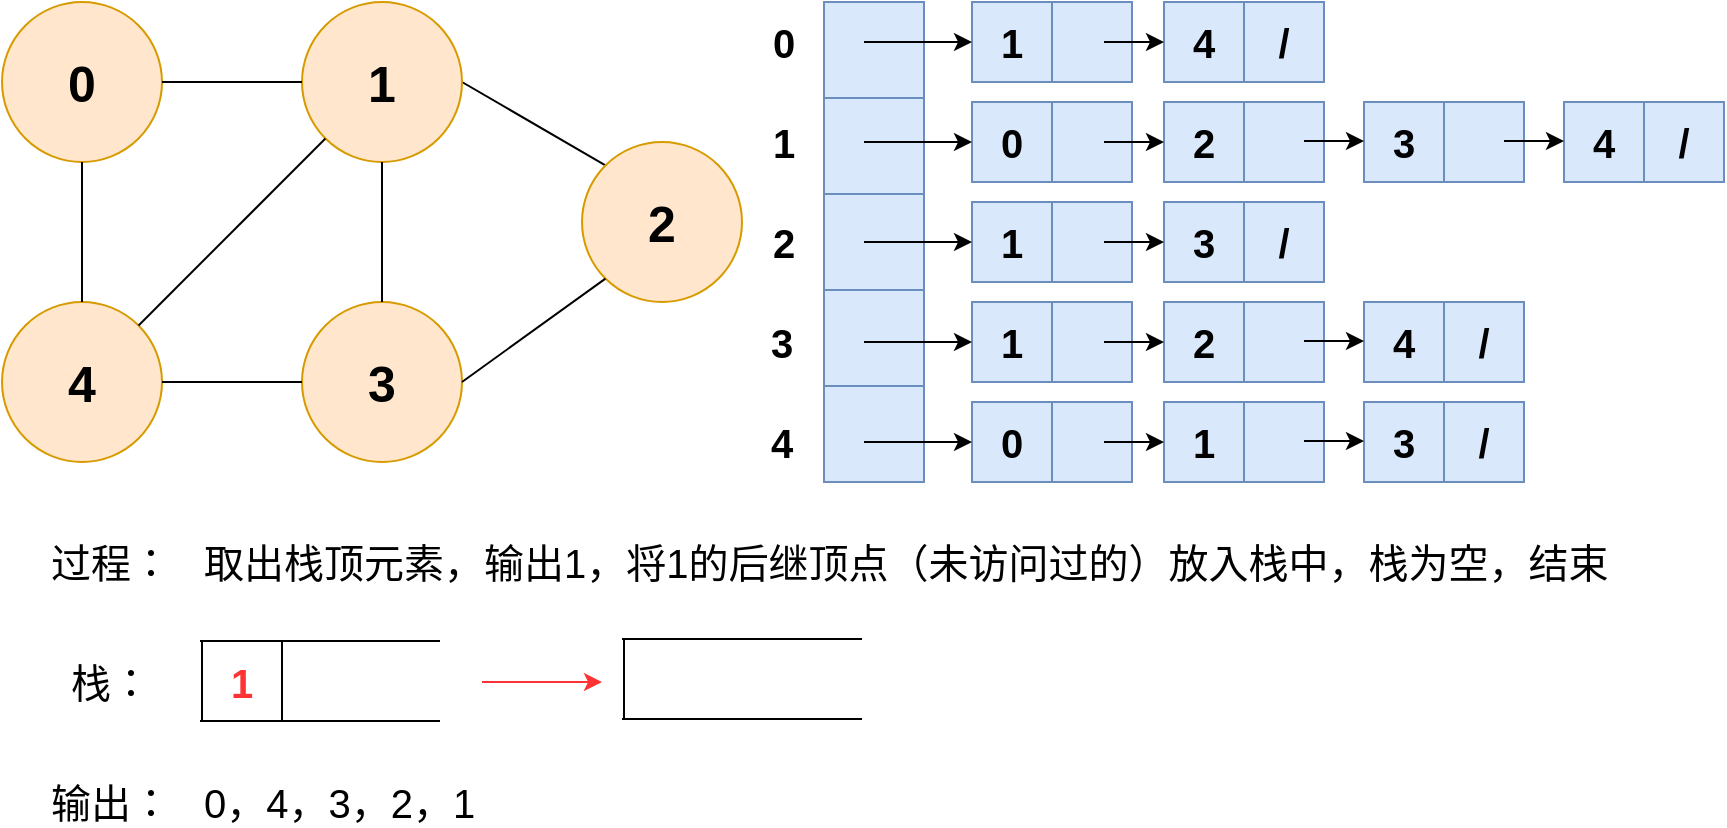 <mxfile version="13.4.5" type="device"><diagram id="pNHz1chyNOht0hOROlCL" name="Page-1"><mxGraphModel dx="1106" dy="900" grid="1" gridSize="10" guides="1" tooltips="1" connect="1" arrows="1" fold="1" page="1" pageScale="1" pageWidth="827" pageHeight="1169" math="0" shadow="0"><root><mxCell id="0"/><mxCell id="1" parent="0"/><mxCell id="9zWLcOHBKjOUEh3d7iZk-1" value="&lt;b style=&quot;font-size: 25px&quot;&gt;0&lt;/b&gt;" style="ellipse;whiteSpace=wrap;html=1;aspect=fixed;fillColor=#ffe6cc;strokeColor=#d79b00;" vertex="1" parent="1"><mxGeometry x="20" y="350" width="80" height="80" as="geometry"/></mxCell><mxCell id="9zWLcOHBKjOUEh3d7iZk-2" value="" style="endArrow=none;html=1;entryX=0;entryY=0;entryDx=0;entryDy=0;exitX=1;exitY=0.5;exitDx=0;exitDy=0;" edge="1" parent="1" source="9zWLcOHBKjOUEh3d7iZk-6" target="9zWLcOHBKjOUEh3d7iZk-3"><mxGeometry width="50" height="50" relative="1" as="geometry"><mxPoint x="299.996" y="330.004" as="sourcePoint"/><mxPoint x="276.564" y="353.436" as="targetPoint"/></mxGeometry></mxCell><mxCell id="9zWLcOHBKjOUEh3d7iZk-3" value="&lt;b style=&quot;font-size: 25px&quot;&gt;2&lt;/b&gt;" style="ellipse;whiteSpace=wrap;html=1;aspect=fixed;fillColor=#ffe6cc;strokeColor=#d79b00;" vertex="1" parent="1"><mxGeometry x="310" y="420" width="80" height="80" as="geometry"/></mxCell><mxCell id="9zWLcOHBKjOUEh3d7iZk-4" value="&lt;b style=&quot;font-size: 25px&quot;&gt;3&lt;/b&gt;" style="ellipse;whiteSpace=wrap;html=1;aspect=fixed;fillColor=#ffe6cc;strokeColor=#d79b00;" vertex="1" parent="1"><mxGeometry x="170" y="500" width="80" height="80" as="geometry"/></mxCell><mxCell id="9zWLcOHBKjOUEh3d7iZk-5" value="&lt;b style=&quot;font-size: 25px&quot;&gt;4&lt;/b&gt;" style="ellipse;whiteSpace=wrap;html=1;aspect=fixed;fillColor=#ffe6cc;strokeColor=#d79b00;" vertex="1" parent="1"><mxGeometry x="20" y="500" width="80" height="80" as="geometry"/></mxCell><mxCell id="9zWLcOHBKjOUEh3d7iZk-6" value="&lt;b style=&quot;font-size: 25px&quot;&gt;1&lt;/b&gt;" style="ellipse;whiteSpace=wrap;html=1;aspect=fixed;fillColor=#ffe6cc;strokeColor=#d79b00;" vertex="1" parent="1"><mxGeometry x="170" y="350" width="80" height="80" as="geometry"/></mxCell><mxCell id="9zWLcOHBKjOUEh3d7iZk-7" value="" style="endArrow=none;html=1;" edge="1" parent="1" source="9zWLcOHBKjOUEh3d7iZk-1" target="9zWLcOHBKjOUEh3d7iZk-6"><mxGeometry width="50" height="50" relative="1" as="geometry"><mxPoint x="248.284" y="428.284" as="sourcePoint"/><mxPoint x="341.716" y="451.716" as="targetPoint"/></mxGeometry></mxCell><mxCell id="9zWLcOHBKjOUEh3d7iZk-8" value="" style="endArrow=none;html=1;" edge="1" parent="1" source="9zWLcOHBKjOUEh3d7iZk-5" target="9zWLcOHBKjOUEh3d7iZk-1"><mxGeometry width="50" height="50" relative="1" as="geometry"><mxPoint x="110" y="400" as="sourcePoint"/><mxPoint x="180" y="400" as="targetPoint"/></mxGeometry></mxCell><mxCell id="9zWLcOHBKjOUEh3d7iZk-9" value="" style="endArrow=none;html=1;exitX=0;exitY=0.5;exitDx=0;exitDy=0;entryX=1;entryY=0.5;entryDx=0;entryDy=0;" edge="1" parent="1" source="9zWLcOHBKjOUEh3d7iZk-4" target="9zWLcOHBKjOUEh3d7iZk-5"><mxGeometry width="50" height="50" relative="1" as="geometry"><mxPoint x="70" y="510" as="sourcePoint"/><mxPoint x="70" y="440" as="targetPoint"/></mxGeometry></mxCell><mxCell id="9zWLcOHBKjOUEh3d7iZk-10" value="" style="endArrow=none;html=1;exitX=0.5;exitY=1;exitDx=0;exitDy=0;entryX=0.5;entryY=0;entryDx=0;entryDy=0;" edge="1" parent="1" source="9zWLcOHBKjOUEh3d7iZk-6" target="9zWLcOHBKjOUEh3d7iZk-4"><mxGeometry width="50" height="50" relative="1" as="geometry"><mxPoint x="180" y="550" as="sourcePoint"/><mxPoint x="110" y="550" as="targetPoint"/></mxGeometry></mxCell><mxCell id="9zWLcOHBKjOUEh3d7iZk-11" value="" style="endArrow=none;html=1;exitX=0;exitY=1;exitDx=0;exitDy=0;entryX=1;entryY=0.5;entryDx=0;entryDy=0;" edge="1" parent="1" source="9zWLcOHBKjOUEh3d7iZk-3" target="9zWLcOHBKjOUEh3d7iZk-4"><mxGeometry width="50" height="50" relative="1" as="geometry"><mxPoint x="220" y="440" as="sourcePoint"/><mxPoint x="220" y="510" as="targetPoint"/></mxGeometry></mxCell><mxCell id="9zWLcOHBKjOUEh3d7iZk-12" value="" style="endArrow=none;html=1;exitX=0;exitY=1;exitDx=0;exitDy=0;entryX=1;entryY=0;entryDx=0;entryDy=0;" edge="1" parent="1" source="9zWLcOHBKjOUEh3d7iZk-6" target="9zWLcOHBKjOUEh3d7iZk-5"><mxGeometry width="50" height="50" relative="1" as="geometry"><mxPoint x="220" y="440" as="sourcePoint"/><mxPoint x="220" y="510" as="targetPoint"/></mxGeometry></mxCell><mxCell id="9zWLcOHBKjOUEh3d7iZk-13" value="栈：" style="text;html=1;strokeColor=none;fillColor=none;align=center;verticalAlign=middle;whiteSpace=wrap;rounded=0;fontSize=20;" vertex="1" parent="1"><mxGeometry x="40" y="680" width="69" height="20" as="geometry"/></mxCell><mxCell id="9zWLcOHBKjOUEh3d7iZk-14" value="&lt;div&gt;&lt;span style=&quot;font-size: 20px&quot;&gt;&lt;b&gt;4&lt;/b&gt;&lt;/span&gt;&lt;/div&gt;" style="text;html=1;strokeColor=none;fillColor=none;align=center;verticalAlign=middle;whiteSpace=wrap;rounded=0;" vertex="1" parent="1"><mxGeometry x="390" y="560" width="40" height="20" as="geometry"/></mxCell><mxCell id="9zWLcOHBKjOUEh3d7iZk-15" value="&lt;div&gt;&lt;span style=&quot;font-size: 20px&quot;&gt;&lt;b&gt;3&lt;/b&gt;&lt;/span&gt;&lt;/div&gt;" style="text;html=1;strokeColor=none;fillColor=none;align=center;verticalAlign=middle;whiteSpace=wrap;rounded=0;" vertex="1" parent="1"><mxGeometry x="390" y="510" width="40" height="20" as="geometry"/></mxCell><mxCell id="9zWLcOHBKjOUEh3d7iZk-16" value="&lt;div&gt;&lt;span style=&quot;font-size: 20px&quot;&gt;&lt;b&gt;2&lt;/b&gt;&lt;/span&gt;&lt;/div&gt;" style="text;html=1;strokeColor=none;fillColor=none;align=center;verticalAlign=middle;whiteSpace=wrap;rounded=0;" vertex="1" parent="1"><mxGeometry x="391" y="460" width="40" height="20" as="geometry"/></mxCell><mxCell id="9zWLcOHBKjOUEh3d7iZk-17" value="&lt;div&gt;&lt;span style=&quot;font-size: 20px&quot;&gt;&lt;b&gt;1&lt;/b&gt;&lt;/span&gt;&lt;/div&gt;" style="text;html=1;strokeColor=none;fillColor=none;align=center;verticalAlign=middle;whiteSpace=wrap;rounded=0;" vertex="1" parent="1"><mxGeometry x="391" y="410" width="40" height="20" as="geometry"/></mxCell><mxCell id="9zWLcOHBKjOUEh3d7iZk-18" value="&lt;div&gt;&lt;span style=&quot;font-size: 20px&quot;&gt;&lt;b&gt;0&lt;/b&gt;&lt;/span&gt;&lt;/div&gt;" style="text;html=1;strokeColor=none;fillColor=none;align=center;verticalAlign=middle;whiteSpace=wrap;rounded=0;" vertex="1" parent="1"><mxGeometry x="391" y="360" width="40" height="20" as="geometry"/></mxCell><mxCell id="9zWLcOHBKjOUEh3d7iZk-19" value="" style="shape=table;html=1;whiteSpace=wrap;startSize=0;container=1;collapsible=0;childLayout=tableLayout;fontSize=20;fontStyle=1;fillColor=#dae8fc;strokeColor=#6c8ebf;" vertex="1" parent="1"><mxGeometry x="601" y="350" width="80" height="40" as="geometry"/></mxCell><mxCell id="9zWLcOHBKjOUEh3d7iZk-20" value="" style="shape=partialRectangle;html=1;whiteSpace=wrap;collapsible=0;dropTarget=0;pointerEvents=0;fillColor=none;top=0;left=0;bottom=0;right=0;points=[[0,0.5],[1,0.5]];portConstraint=eastwest;fontSize=20;fontStyle=1" vertex="1" parent="9zWLcOHBKjOUEh3d7iZk-19"><mxGeometry width="80" height="40" as="geometry"/></mxCell><mxCell id="9zWLcOHBKjOUEh3d7iZk-21" value="4" style="shape=partialRectangle;html=1;whiteSpace=wrap;connectable=0;overflow=hidden;fillColor=none;top=0;left=0;bottom=0;right=0;fontSize=20;fontStyle=1" vertex="1" parent="9zWLcOHBKjOUEh3d7iZk-20"><mxGeometry width="40" height="40" as="geometry"/></mxCell><mxCell id="9zWLcOHBKjOUEh3d7iZk-22" value="/" style="shape=partialRectangle;html=1;whiteSpace=wrap;connectable=0;overflow=hidden;fillColor=none;top=0;left=0;bottom=0;right=0;fontSize=20;fontStyle=1" vertex="1" parent="9zWLcOHBKjOUEh3d7iZk-20"><mxGeometry x="40" width="40" height="40" as="geometry"/></mxCell><mxCell id="9zWLcOHBKjOUEh3d7iZk-23" value="" style="shape=table;html=1;whiteSpace=wrap;startSize=0;container=1;collapsible=0;childLayout=tableLayout;fontSize=20;fontStyle=1;fillColor=#dae8fc;strokeColor=#6c8ebf;" vertex="1" parent="1"><mxGeometry x="505" y="350" width="80" height="40" as="geometry"/></mxCell><mxCell id="9zWLcOHBKjOUEh3d7iZk-24" value="" style="shape=partialRectangle;html=1;whiteSpace=wrap;collapsible=0;dropTarget=0;pointerEvents=0;fillColor=none;top=0;left=0;bottom=0;right=0;points=[[0,0.5],[1,0.5]];portConstraint=eastwest;fontSize=20;fontStyle=1" vertex="1" parent="9zWLcOHBKjOUEh3d7iZk-23"><mxGeometry width="80" height="40" as="geometry"/></mxCell><mxCell id="9zWLcOHBKjOUEh3d7iZk-25" value="1" style="shape=partialRectangle;html=1;whiteSpace=wrap;connectable=0;overflow=hidden;fillColor=none;top=0;left=0;bottom=0;right=0;fontSize=20;fontStyle=1" vertex="1" parent="9zWLcOHBKjOUEh3d7iZk-24"><mxGeometry width="40" height="40" as="geometry"/></mxCell><mxCell id="9zWLcOHBKjOUEh3d7iZk-26" value="" style="shape=partialRectangle;html=1;whiteSpace=wrap;connectable=0;overflow=hidden;fillColor=none;top=0;left=0;bottom=0;right=0;fontSize=20;fontStyle=1" vertex="1" parent="9zWLcOHBKjOUEh3d7iZk-24"><mxGeometry x="40" width="40" height="40" as="geometry"/></mxCell><mxCell id="9zWLcOHBKjOUEh3d7iZk-27" value="" style="shape=table;html=1;whiteSpace=wrap;startSize=0;container=1;collapsible=0;childLayout=tableLayout;fontSize=20;fontStyle=1;fillColor=#dae8fc;strokeColor=#6c8ebf;" vertex="1" parent="1"><mxGeometry x="801" y="400" width="80" height="40" as="geometry"/></mxCell><mxCell id="9zWLcOHBKjOUEh3d7iZk-28" value="" style="shape=partialRectangle;html=1;whiteSpace=wrap;collapsible=0;dropTarget=0;pointerEvents=0;fillColor=none;top=0;left=0;bottom=0;right=0;points=[[0,0.5],[1,0.5]];portConstraint=eastwest;fontSize=20;fontStyle=1" vertex="1" parent="9zWLcOHBKjOUEh3d7iZk-27"><mxGeometry width="80" height="40" as="geometry"/></mxCell><mxCell id="9zWLcOHBKjOUEh3d7iZk-29" value="4" style="shape=partialRectangle;html=1;whiteSpace=wrap;connectable=0;overflow=hidden;fillColor=none;top=0;left=0;bottom=0;right=0;fontSize=20;fontStyle=1" vertex="1" parent="9zWLcOHBKjOUEh3d7iZk-28"><mxGeometry width="40" height="40" as="geometry"/></mxCell><mxCell id="9zWLcOHBKjOUEh3d7iZk-30" value="/" style="shape=partialRectangle;html=1;whiteSpace=wrap;connectable=0;overflow=hidden;fillColor=none;top=0;left=0;bottom=0;right=0;fontSize=20;fontStyle=1" vertex="1" parent="9zWLcOHBKjOUEh3d7iZk-28"><mxGeometry x="40" width="40" height="40" as="geometry"/></mxCell><mxCell id="9zWLcOHBKjOUEh3d7iZk-31" value="" style="shape=table;html=1;whiteSpace=wrap;startSize=0;container=1;collapsible=0;childLayout=tableLayout;fontSize=20;fontStyle=1;fillColor=#dae8fc;strokeColor=#6c8ebf;" vertex="1" parent="1"><mxGeometry x="701" y="400" width="80" height="40" as="geometry"/></mxCell><mxCell id="9zWLcOHBKjOUEh3d7iZk-32" value="" style="shape=partialRectangle;html=1;whiteSpace=wrap;collapsible=0;dropTarget=0;pointerEvents=0;fillColor=none;top=0;left=0;bottom=0;right=0;points=[[0,0.5],[1,0.5]];portConstraint=eastwest;fontSize=20;fontStyle=1" vertex="1" parent="9zWLcOHBKjOUEh3d7iZk-31"><mxGeometry width="80" height="40" as="geometry"/></mxCell><mxCell id="9zWLcOHBKjOUEh3d7iZk-33" value="3" style="shape=partialRectangle;html=1;whiteSpace=wrap;connectable=0;overflow=hidden;fillColor=none;top=0;left=0;bottom=0;right=0;fontSize=20;fontStyle=1" vertex="1" parent="9zWLcOHBKjOUEh3d7iZk-32"><mxGeometry width="40" height="40" as="geometry"/></mxCell><mxCell id="9zWLcOHBKjOUEh3d7iZk-34" value="" style="shape=partialRectangle;html=1;whiteSpace=wrap;connectable=0;overflow=hidden;fillColor=none;top=0;left=0;bottom=0;right=0;fontSize=20;fontStyle=1" vertex="1" parent="9zWLcOHBKjOUEh3d7iZk-32"><mxGeometry x="40" width="40" height="40" as="geometry"/></mxCell><mxCell id="9zWLcOHBKjOUEh3d7iZk-35" value="" style="shape=table;html=1;whiteSpace=wrap;startSize=0;container=1;collapsible=0;childLayout=tableLayout;fontSize=20;fontStyle=1;fillColor=#dae8fc;strokeColor=#6c8ebf;" vertex="1" parent="1"><mxGeometry x="601" y="400" width="80" height="40" as="geometry"/></mxCell><mxCell id="9zWLcOHBKjOUEh3d7iZk-36" value="" style="shape=partialRectangle;html=1;whiteSpace=wrap;collapsible=0;dropTarget=0;pointerEvents=0;fillColor=none;top=0;left=0;bottom=0;right=0;points=[[0,0.5],[1,0.5]];portConstraint=eastwest;fontSize=20;fontStyle=1" vertex="1" parent="9zWLcOHBKjOUEh3d7iZk-35"><mxGeometry width="80" height="40" as="geometry"/></mxCell><mxCell id="9zWLcOHBKjOUEh3d7iZk-37" value="2" style="shape=partialRectangle;html=1;whiteSpace=wrap;connectable=0;overflow=hidden;fillColor=none;top=0;left=0;bottom=0;right=0;fontSize=20;fontStyle=1" vertex="1" parent="9zWLcOHBKjOUEh3d7iZk-36"><mxGeometry width="40" height="40" as="geometry"/></mxCell><mxCell id="9zWLcOHBKjOUEh3d7iZk-38" value="" style="shape=partialRectangle;html=1;whiteSpace=wrap;connectable=0;overflow=hidden;fillColor=none;top=0;left=0;bottom=0;right=0;fontSize=20;fontStyle=1" vertex="1" parent="9zWLcOHBKjOUEh3d7iZk-36"><mxGeometry x="40" width="40" height="40" as="geometry"/></mxCell><mxCell id="9zWLcOHBKjOUEh3d7iZk-39" value="" style="shape=table;html=1;whiteSpace=wrap;startSize=0;container=1;collapsible=0;childLayout=tableLayout;fontSize=20;fontStyle=1;fillColor=#dae8fc;strokeColor=#6c8ebf;" vertex="1" parent="1"><mxGeometry x="505" y="400" width="80" height="40" as="geometry"/></mxCell><mxCell id="9zWLcOHBKjOUEh3d7iZk-40" value="" style="shape=partialRectangle;html=1;whiteSpace=wrap;collapsible=0;dropTarget=0;pointerEvents=0;fillColor=none;top=0;left=0;bottom=0;right=0;points=[[0,0.5],[1,0.5]];portConstraint=eastwest;fontSize=20;fontStyle=1" vertex="1" parent="9zWLcOHBKjOUEh3d7iZk-39"><mxGeometry width="80" height="40" as="geometry"/></mxCell><mxCell id="9zWLcOHBKjOUEh3d7iZk-41" value="0" style="shape=partialRectangle;html=1;whiteSpace=wrap;connectable=0;overflow=hidden;fillColor=none;top=0;left=0;bottom=0;right=0;fontSize=20;fontStyle=1" vertex="1" parent="9zWLcOHBKjOUEh3d7iZk-40"><mxGeometry width="40" height="40" as="geometry"/></mxCell><mxCell id="9zWLcOHBKjOUEh3d7iZk-42" value="" style="shape=partialRectangle;html=1;whiteSpace=wrap;connectable=0;overflow=hidden;fillColor=none;top=0;left=0;bottom=0;right=0;fontSize=20;fontStyle=1" vertex="1" parent="9zWLcOHBKjOUEh3d7iZk-40"><mxGeometry x="40" width="40" height="40" as="geometry"/></mxCell><mxCell id="9zWLcOHBKjOUEh3d7iZk-43" value="" style="shape=table;html=1;whiteSpace=wrap;startSize=0;container=1;collapsible=0;childLayout=tableLayout;fontSize=20;fontStyle=1;fillColor=#dae8fc;strokeColor=#6c8ebf;" vertex="1" parent="1"><mxGeometry x="601" y="450" width="80" height="40" as="geometry"/></mxCell><mxCell id="9zWLcOHBKjOUEh3d7iZk-44" value="" style="shape=partialRectangle;html=1;whiteSpace=wrap;collapsible=0;dropTarget=0;pointerEvents=0;fillColor=none;top=0;left=0;bottom=0;right=0;points=[[0,0.5],[1,0.5]];portConstraint=eastwest;fontSize=20;fontStyle=1" vertex="1" parent="9zWLcOHBKjOUEh3d7iZk-43"><mxGeometry width="80" height="40" as="geometry"/></mxCell><mxCell id="9zWLcOHBKjOUEh3d7iZk-45" value="3" style="shape=partialRectangle;html=1;whiteSpace=wrap;connectable=0;overflow=hidden;fillColor=none;top=0;left=0;bottom=0;right=0;fontSize=20;fontStyle=1" vertex="1" parent="9zWLcOHBKjOUEh3d7iZk-44"><mxGeometry width="40" height="40" as="geometry"/></mxCell><mxCell id="9zWLcOHBKjOUEh3d7iZk-46" value="/" style="shape=partialRectangle;html=1;whiteSpace=wrap;connectable=0;overflow=hidden;fillColor=none;top=0;left=0;bottom=0;right=0;fontSize=20;fontStyle=1" vertex="1" parent="9zWLcOHBKjOUEh3d7iZk-44"><mxGeometry x="40" width="40" height="40" as="geometry"/></mxCell><mxCell id="9zWLcOHBKjOUEh3d7iZk-47" value="" style="shape=table;html=1;whiteSpace=wrap;startSize=0;container=1;collapsible=0;childLayout=tableLayout;fontSize=20;fontStyle=1;fillColor=#dae8fc;strokeColor=#6c8ebf;" vertex="1" parent="1"><mxGeometry x="505" y="450" width="80" height="40" as="geometry"/></mxCell><mxCell id="9zWLcOHBKjOUEh3d7iZk-48" value="" style="shape=partialRectangle;html=1;whiteSpace=wrap;collapsible=0;dropTarget=0;pointerEvents=0;fillColor=none;top=0;left=0;bottom=0;right=0;points=[[0,0.5],[1,0.5]];portConstraint=eastwest;fontSize=20;fontStyle=1" vertex="1" parent="9zWLcOHBKjOUEh3d7iZk-47"><mxGeometry width="80" height="40" as="geometry"/></mxCell><mxCell id="9zWLcOHBKjOUEh3d7iZk-49" value="1" style="shape=partialRectangle;html=1;whiteSpace=wrap;connectable=0;overflow=hidden;fillColor=none;top=0;left=0;bottom=0;right=0;fontSize=20;fontStyle=1" vertex="1" parent="9zWLcOHBKjOUEh3d7iZk-48"><mxGeometry width="40" height="40" as="geometry"/></mxCell><mxCell id="9zWLcOHBKjOUEh3d7iZk-50" value="" style="shape=partialRectangle;html=1;whiteSpace=wrap;connectable=0;overflow=hidden;fillColor=none;top=0;left=0;bottom=0;right=0;fontSize=20;fontStyle=1" vertex="1" parent="9zWLcOHBKjOUEh3d7iZk-48"><mxGeometry x="40" width="40" height="40" as="geometry"/></mxCell><mxCell id="9zWLcOHBKjOUEh3d7iZk-51" value="" style="shape=table;html=1;whiteSpace=wrap;startSize=0;container=1;collapsible=0;childLayout=tableLayout;fontSize=20;fontStyle=1;fillColor=#dae8fc;strokeColor=#6c8ebf;" vertex="1" parent="1"><mxGeometry x="701" y="500" width="80" height="40" as="geometry"/></mxCell><mxCell id="9zWLcOHBKjOUEh3d7iZk-52" value="" style="shape=partialRectangle;html=1;whiteSpace=wrap;collapsible=0;dropTarget=0;pointerEvents=0;fillColor=none;top=0;left=0;bottom=0;right=0;points=[[0,0.5],[1,0.5]];portConstraint=eastwest;fontSize=20;fontStyle=1" vertex="1" parent="9zWLcOHBKjOUEh3d7iZk-51"><mxGeometry width="80" height="40" as="geometry"/></mxCell><mxCell id="9zWLcOHBKjOUEh3d7iZk-53" value="4" style="shape=partialRectangle;html=1;whiteSpace=wrap;connectable=0;overflow=hidden;fillColor=none;top=0;left=0;bottom=0;right=0;fontSize=20;fontStyle=1" vertex="1" parent="9zWLcOHBKjOUEh3d7iZk-52"><mxGeometry width="40" height="40" as="geometry"/></mxCell><mxCell id="9zWLcOHBKjOUEh3d7iZk-54" value="/" style="shape=partialRectangle;html=1;whiteSpace=wrap;connectable=0;overflow=hidden;fillColor=none;top=0;left=0;bottom=0;right=0;fontSize=20;fontStyle=1" vertex="1" parent="9zWLcOHBKjOUEh3d7iZk-52"><mxGeometry x="40" width="40" height="40" as="geometry"/></mxCell><mxCell id="9zWLcOHBKjOUEh3d7iZk-55" value="" style="shape=table;html=1;whiteSpace=wrap;startSize=0;container=1;collapsible=0;childLayout=tableLayout;fontSize=20;fontStyle=1;fillColor=#dae8fc;strokeColor=#6c8ebf;" vertex="1" parent="1"><mxGeometry x="601" y="500" width="80" height="40" as="geometry"/></mxCell><mxCell id="9zWLcOHBKjOUEh3d7iZk-56" value="" style="shape=partialRectangle;html=1;whiteSpace=wrap;collapsible=0;dropTarget=0;pointerEvents=0;fillColor=none;top=0;left=0;bottom=0;right=0;points=[[0,0.5],[1,0.5]];portConstraint=eastwest;fontSize=20;fontStyle=1" vertex="1" parent="9zWLcOHBKjOUEh3d7iZk-55"><mxGeometry width="80" height="40" as="geometry"/></mxCell><mxCell id="9zWLcOHBKjOUEh3d7iZk-57" value="2" style="shape=partialRectangle;html=1;whiteSpace=wrap;connectable=0;overflow=hidden;fillColor=none;top=0;left=0;bottom=0;right=0;fontSize=20;fontStyle=1" vertex="1" parent="9zWLcOHBKjOUEh3d7iZk-56"><mxGeometry width="40" height="40" as="geometry"/></mxCell><mxCell id="9zWLcOHBKjOUEh3d7iZk-58" value="" style="shape=partialRectangle;html=1;whiteSpace=wrap;connectable=0;overflow=hidden;fillColor=none;top=0;left=0;bottom=0;right=0;fontSize=20;fontStyle=1" vertex="1" parent="9zWLcOHBKjOUEh3d7iZk-56"><mxGeometry x="40" width="40" height="40" as="geometry"/></mxCell><mxCell id="9zWLcOHBKjOUEh3d7iZk-59" value="" style="shape=table;html=1;whiteSpace=wrap;startSize=0;container=1;collapsible=0;childLayout=tableLayout;fontSize=20;fontStyle=1;fillColor=#dae8fc;strokeColor=#6c8ebf;" vertex="1" parent="1"><mxGeometry x="505" y="500" width="80" height="40" as="geometry"/></mxCell><mxCell id="9zWLcOHBKjOUEh3d7iZk-60" value="" style="shape=partialRectangle;html=1;whiteSpace=wrap;collapsible=0;dropTarget=0;pointerEvents=0;fillColor=none;top=0;left=0;bottom=0;right=0;points=[[0,0.5],[1,0.5]];portConstraint=eastwest;fontSize=20;fontStyle=1" vertex="1" parent="9zWLcOHBKjOUEh3d7iZk-59"><mxGeometry width="80" height="40" as="geometry"/></mxCell><mxCell id="9zWLcOHBKjOUEh3d7iZk-61" value="1" style="shape=partialRectangle;html=1;whiteSpace=wrap;connectable=0;overflow=hidden;fillColor=none;top=0;left=0;bottom=0;right=0;fontSize=20;fontStyle=1" vertex="1" parent="9zWLcOHBKjOUEh3d7iZk-60"><mxGeometry width="40" height="40" as="geometry"/></mxCell><mxCell id="9zWLcOHBKjOUEh3d7iZk-62" value="" style="shape=partialRectangle;html=1;whiteSpace=wrap;connectable=0;overflow=hidden;fillColor=none;top=0;left=0;bottom=0;right=0;fontSize=20;fontStyle=1" vertex="1" parent="9zWLcOHBKjOUEh3d7iZk-60"><mxGeometry x="40" width="40" height="40" as="geometry"/></mxCell><mxCell id="9zWLcOHBKjOUEh3d7iZk-63" value="" style="shape=table;html=1;whiteSpace=wrap;startSize=0;container=1;collapsible=0;childLayout=tableLayout;fontSize=20;fontStyle=1;fillColor=#dae8fc;strokeColor=#6c8ebf;" vertex="1" parent="1"><mxGeometry x="701" y="550" width="80" height="40" as="geometry"/></mxCell><mxCell id="9zWLcOHBKjOUEh3d7iZk-64" value="" style="shape=partialRectangle;html=1;whiteSpace=wrap;collapsible=0;dropTarget=0;pointerEvents=0;fillColor=none;top=0;left=0;bottom=0;right=0;points=[[0,0.5],[1,0.5]];portConstraint=eastwest;fontSize=20;fontStyle=1" vertex="1" parent="9zWLcOHBKjOUEh3d7iZk-63"><mxGeometry width="80" height="40" as="geometry"/></mxCell><mxCell id="9zWLcOHBKjOUEh3d7iZk-65" value="3" style="shape=partialRectangle;html=1;whiteSpace=wrap;connectable=0;overflow=hidden;fillColor=none;top=0;left=0;bottom=0;right=0;fontSize=20;fontStyle=1" vertex="1" parent="9zWLcOHBKjOUEh3d7iZk-64"><mxGeometry width="40" height="40" as="geometry"/></mxCell><mxCell id="9zWLcOHBKjOUEh3d7iZk-66" value="/" style="shape=partialRectangle;html=1;whiteSpace=wrap;connectable=0;overflow=hidden;fillColor=none;top=0;left=0;bottom=0;right=0;fontSize=20;fontStyle=1" vertex="1" parent="9zWLcOHBKjOUEh3d7iZk-64"><mxGeometry x="40" width="40" height="40" as="geometry"/></mxCell><mxCell id="9zWLcOHBKjOUEh3d7iZk-67" value="" style="shape=table;html=1;whiteSpace=wrap;startSize=0;container=1;collapsible=0;childLayout=tableLayout;fontSize=20;fontStyle=1;fillColor=#dae8fc;strokeColor=#6c8ebf;" vertex="1" parent="1"><mxGeometry x="601" y="550" width="80" height="40" as="geometry"/></mxCell><mxCell id="9zWLcOHBKjOUEh3d7iZk-68" value="" style="shape=partialRectangle;html=1;whiteSpace=wrap;collapsible=0;dropTarget=0;pointerEvents=0;fillColor=none;top=0;left=0;bottom=0;right=0;points=[[0,0.5],[1,0.5]];portConstraint=eastwest;fontSize=20;fontStyle=1" vertex="1" parent="9zWLcOHBKjOUEh3d7iZk-67"><mxGeometry width="80" height="40" as="geometry"/></mxCell><mxCell id="9zWLcOHBKjOUEh3d7iZk-69" value="1" style="shape=partialRectangle;html=1;whiteSpace=wrap;connectable=0;overflow=hidden;fillColor=none;top=0;left=0;bottom=0;right=0;fontSize=20;fontStyle=1" vertex="1" parent="9zWLcOHBKjOUEh3d7iZk-68"><mxGeometry width="40" height="40" as="geometry"/></mxCell><mxCell id="9zWLcOHBKjOUEh3d7iZk-70" value="" style="shape=partialRectangle;html=1;whiteSpace=wrap;connectable=0;overflow=hidden;fillColor=none;top=0;left=0;bottom=0;right=0;fontSize=20;fontStyle=1" vertex="1" parent="9zWLcOHBKjOUEh3d7iZk-68"><mxGeometry x="40" width="40" height="40" as="geometry"/></mxCell><mxCell id="9zWLcOHBKjOUEh3d7iZk-71" value="" style="shape=table;html=1;whiteSpace=wrap;startSize=0;container=1;collapsible=0;childLayout=tableLayout;fontSize=20;fontStyle=1;fillColor=#dae8fc;strokeColor=#6c8ebf;" vertex="1" parent="1"><mxGeometry x="505" y="550" width="80" height="40" as="geometry"/></mxCell><mxCell id="9zWLcOHBKjOUEh3d7iZk-72" value="" style="shape=partialRectangle;html=1;whiteSpace=wrap;collapsible=0;dropTarget=0;pointerEvents=0;fillColor=none;top=0;left=0;bottom=0;right=0;points=[[0,0.5],[1,0.5]];portConstraint=eastwest;fontSize=20;fontStyle=1" vertex="1" parent="9zWLcOHBKjOUEh3d7iZk-71"><mxGeometry width="80" height="40" as="geometry"/></mxCell><mxCell id="9zWLcOHBKjOUEh3d7iZk-73" value="0" style="shape=partialRectangle;html=1;whiteSpace=wrap;connectable=0;overflow=hidden;fillColor=none;top=0;left=0;bottom=0;right=0;fontSize=20;fontStyle=1" vertex="1" parent="9zWLcOHBKjOUEh3d7iZk-72"><mxGeometry width="40" height="40" as="geometry"/></mxCell><mxCell id="9zWLcOHBKjOUEh3d7iZk-74" value="" style="shape=partialRectangle;html=1;whiteSpace=wrap;connectable=0;overflow=hidden;fillColor=none;top=0;left=0;bottom=0;right=0;fontSize=20;fontStyle=1" vertex="1" parent="9zWLcOHBKjOUEh3d7iZk-72"><mxGeometry x="40" width="40" height="40" as="geometry"/></mxCell><mxCell id="9zWLcOHBKjOUEh3d7iZk-75" value="" style="shape=table;html=1;whiteSpace=wrap;startSize=0;container=1;collapsible=0;childLayout=tableLayout;fillColor=#dae8fc;strokeColor=#6c8ebf;" vertex="1" parent="1"><mxGeometry x="431" y="350" width="50" height="240" as="geometry"/></mxCell><mxCell id="9zWLcOHBKjOUEh3d7iZk-76" value="" style="shape=partialRectangle;html=1;whiteSpace=wrap;collapsible=0;dropTarget=0;pointerEvents=0;fillColor=none;top=0;left=0;bottom=0;right=0;points=[[0,0.5],[1,0.5]];portConstraint=eastwest;" vertex="1" parent="9zWLcOHBKjOUEh3d7iZk-75"><mxGeometry width="50" height="48" as="geometry"/></mxCell><mxCell id="9zWLcOHBKjOUEh3d7iZk-77" value="" style="shape=partialRectangle;html=1;whiteSpace=wrap;connectable=0;overflow=hidden;fillColor=none;top=0;left=0;bottom=0;right=0;" vertex="1" parent="9zWLcOHBKjOUEh3d7iZk-76"><mxGeometry width="50" height="48" as="geometry"/></mxCell><mxCell id="9zWLcOHBKjOUEh3d7iZk-78" value="" style="shape=partialRectangle;html=1;whiteSpace=wrap;collapsible=0;dropTarget=0;pointerEvents=0;fillColor=none;top=0;left=0;bottom=0;right=0;points=[[0,0.5],[1,0.5]];portConstraint=eastwest;" vertex="1" parent="9zWLcOHBKjOUEh3d7iZk-75"><mxGeometry y="48" width="50" height="48" as="geometry"/></mxCell><mxCell id="9zWLcOHBKjOUEh3d7iZk-79" value="" style="shape=partialRectangle;html=1;whiteSpace=wrap;connectable=0;overflow=hidden;fillColor=none;top=0;left=0;bottom=0;right=0;" vertex="1" parent="9zWLcOHBKjOUEh3d7iZk-78"><mxGeometry width="50" height="48" as="geometry"/></mxCell><mxCell id="9zWLcOHBKjOUEh3d7iZk-80" value="" style="shape=partialRectangle;html=1;whiteSpace=wrap;collapsible=0;dropTarget=0;pointerEvents=0;fillColor=none;top=0;left=0;bottom=0;right=0;points=[[0,0.5],[1,0.5]];portConstraint=eastwest;" vertex="1" parent="9zWLcOHBKjOUEh3d7iZk-75"><mxGeometry y="96" width="50" height="48" as="geometry"/></mxCell><mxCell id="9zWLcOHBKjOUEh3d7iZk-81" value="" style="shape=partialRectangle;html=1;whiteSpace=wrap;connectable=0;overflow=hidden;fillColor=none;top=0;left=0;bottom=0;right=0;" vertex="1" parent="9zWLcOHBKjOUEh3d7iZk-80"><mxGeometry width="50" height="48" as="geometry"/></mxCell><mxCell id="9zWLcOHBKjOUEh3d7iZk-82" value="" style="shape=partialRectangle;html=1;whiteSpace=wrap;collapsible=0;dropTarget=0;pointerEvents=0;fillColor=none;top=0;left=0;bottom=0;right=0;points=[[0,0.5],[1,0.5]];portConstraint=eastwest;" vertex="1" parent="9zWLcOHBKjOUEh3d7iZk-75"><mxGeometry y="144" width="50" height="48" as="geometry"/></mxCell><mxCell id="9zWLcOHBKjOUEh3d7iZk-83" value="" style="shape=partialRectangle;html=1;whiteSpace=wrap;connectable=0;overflow=hidden;fillColor=none;top=0;left=0;bottom=0;right=0;" vertex="1" parent="9zWLcOHBKjOUEh3d7iZk-82"><mxGeometry width="50" height="48" as="geometry"/></mxCell><mxCell id="9zWLcOHBKjOUEh3d7iZk-84" value="" style="shape=partialRectangle;html=1;whiteSpace=wrap;collapsible=0;dropTarget=0;pointerEvents=0;fillColor=none;top=0;left=0;bottom=0;right=0;points=[[0,0.5],[1,0.5]];portConstraint=eastwest;" vertex="1" parent="9zWLcOHBKjOUEh3d7iZk-75"><mxGeometry y="192" width="50" height="48" as="geometry"/></mxCell><mxCell id="9zWLcOHBKjOUEh3d7iZk-85" value="" style="shape=partialRectangle;html=1;whiteSpace=wrap;connectable=0;overflow=hidden;fillColor=none;top=0;left=0;bottom=0;right=0;" vertex="1" parent="9zWLcOHBKjOUEh3d7iZk-84"><mxGeometry width="50" height="48" as="geometry"/></mxCell><mxCell id="9zWLcOHBKjOUEh3d7iZk-86" style="rounded=0;orthogonalLoop=1;jettySize=auto;html=1;fontSize=20;entryX=0;entryY=0.5;entryDx=0;entryDy=0;" edge="1" parent="1" target="9zWLcOHBKjOUEh3d7iZk-40"><mxGeometry relative="1" as="geometry"><mxPoint x="451" y="420" as="sourcePoint"/><mxPoint x="501" y="420" as="targetPoint"/></mxGeometry></mxCell><mxCell id="9zWLcOHBKjOUEh3d7iZk-87" style="rounded=0;orthogonalLoop=1;jettySize=auto;html=1;fontSize=20;entryX=0;entryY=0.5;entryDx=0;entryDy=0;fontStyle=1" edge="1" parent="1" target="9zWLcOHBKjOUEh3d7iZk-36"><mxGeometry relative="1" as="geometry"><mxPoint x="571" y="420" as="sourcePoint"/><mxPoint x="515" y="430" as="targetPoint"/></mxGeometry></mxCell><mxCell id="9zWLcOHBKjOUEh3d7iZk-88" style="rounded=0;orthogonalLoop=1;jettySize=auto;html=1;fontSize=20;entryX=0;entryY=0.5;entryDx=0;entryDy=0;fontStyle=1" edge="1" parent="1"><mxGeometry relative="1" as="geometry"><mxPoint x="671" y="419.5" as="sourcePoint"/><mxPoint x="701" y="419.5" as="targetPoint"/></mxGeometry></mxCell><mxCell id="9zWLcOHBKjOUEh3d7iZk-89" style="rounded=0;orthogonalLoop=1;jettySize=auto;html=1;fontSize=20;entryX=0;entryY=0.5;entryDx=0;entryDy=0;fontStyle=1" edge="1" parent="1"><mxGeometry relative="1" as="geometry"><mxPoint x="771" y="419.5" as="sourcePoint"/><mxPoint x="801" y="419.5" as="targetPoint"/></mxGeometry></mxCell><mxCell id="9zWLcOHBKjOUEh3d7iZk-90" style="rounded=0;orthogonalLoop=1;jettySize=auto;html=1;fontSize=20;entryX=0;entryY=0.5;entryDx=0;entryDy=0;" edge="1" parent="1" target="9zWLcOHBKjOUEh3d7iZk-24"><mxGeometry relative="1" as="geometry"><mxPoint x="451" y="370" as="sourcePoint"/><mxPoint x="501" y="370" as="targetPoint"/></mxGeometry></mxCell><mxCell id="9zWLcOHBKjOUEh3d7iZk-91" style="rounded=0;orthogonalLoop=1;jettySize=auto;html=1;fontSize=20;entryX=0;entryY=0.5;entryDx=0;entryDy=0;fontStyle=1" edge="1" parent="1" target="9zWLcOHBKjOUEh3d7iZk-20"><mxGeometry relative="1" as="geometry"><mxPoint x="571" y="370" as="sourcePoint"/><mxPoint x="515" y="380" as="targetPoint"/></mxGeometry></mxCell><mxCell id="9zWLcOHBKjOUEh3d7iZk-92" style="rounded=0;orthogonalLoop=1;jettySize=auto;html=1;fontSize=20;entryX=0;entryY=0.5;entryDx=0;entryDy=0;" edge="1" parent="1" target="9zWLcOHBKjOUEh3d7iZk-48"><mxGeometry relative="1" as="geometry"><mxPoint x="451" y="470" as="sourcePoint"/><mxPoint x="501" y="470" as="targetPoint"/></mxGeometry></mxCell><mxCell id="9zWLcOHBKjOUEh3d7iZk-93" style="rounded=0;orthogonalLoop=1;jettySize=auto;html=1;fontSize=20;entryX=0;entryY=0.5;entryDx=0;entryDy=0;fontStyle=1" edge="1" parent="1" target="9zWLcOHBKjOUEh3d7iZk-44"><mxGeometry relative="1" as="geometry"><mxPoint x="571" y="470" as="sourcePoint"/><mxPoint x="515" y="480" as="targetPoint"/></mxGeometry></mxCell><mxCell id="9zWLcOHBKjOUEh3d7iZk-94" style="rounded=0;orthogonalLoop=1;jettySize=auto;html=1;fontSize=20;entryX=0;entryY=0.5;entryDx=0;entryDy=0;" edge="1" parent="1" target="9zWLcOHBKjOUEh3d7iZk-60"><mxGeometry relative="1" as="geometry"><mxPoint x="451" y="520" as="sourcePoint"/><mxPoint x="501" y="520" as="targetPoint"/></mxGeometry></mxCell><mxCell id="9zWLcOHBKjOUEh3d7iZk-95" style="rounded=0;orthogonalLoop=1;jettySize=auto;html=1;fontSize=20;entryX=0;entryY=0.5;entryDx=0;entryDy=0;fontStyle=1" edge="1" parent="1" target="9zWLcOHBKjOUEh3d7iZk-56"><mxGeometry relative="1" as="geometry"><mxPoint x="571" y="520" as="sourcePoint"/><mxPoint x="515" y="530" as="targetPoint"/></mxGeometry></mxCell><mxCell id="9zWLcOHBKjOUEh3d7iZk-96" style="rounded=0;orthogonalLoop=1;jettySize=auto;html=1;fontSize=20;entryX=0;entryY=0.5;entryDx=0;entryDy=0;fontStyle=1" edge="1" parent="1"><mxGeometry relative="1" as="geometry"><mxPoint x="671" y="519.5" as="sourcePoint"/><mxPoint x="701" y="519.5" as="targetPoint"/></mxGeometry></mxCell><mxCell id="9zWLcOHBKjOUEh3d7iZk-97" style="rounded=0;orthogonalLoop=1;jettySize=auto;html=1;fontSize=20;entryX=0;entryY=0.5;entryDx=0;entryDy=0;" edge="1" parent="1" target="9zWLcOHBKjOUEh3d7iZk-72"><mxGeometry relative="1" as="geometry"><mxPoint x="451" y="570" as="sourcePoint"/><mxPoint x="501" y="570" as="targetPoint"/></mxGeometry></mxCell><mxCell id="9zWLcOHBKjOUEh3d7iZk-98" style="rounded=0;orthogonalLoop=1;jettySize=auto;html=1;fontSize=20;entryX=0;entryY=0.5;entryDx=0;entryDy=0;fontStyle=1" edge="1" parent="1" target="9zWLcOHBKjOUEh3d7iZk-68"><mxGeometry relative="1" as="geometry"><mxPoint x="571" y="570" as="sourcePoint"/><mxPoint x="515" y="580" as="targetPoint"/></mxGeometry></mxCell><mxCell id="9zWLcOHBKjOUEh3d7iZk-99" style="rounded=0;orthogonalLoop=1;jettySize=auto;html=1;fontSize=20;entryX=0;entryY=0.5;entryDx=0;entryDy=0;fontStyle=1" edge="1" parent="1"><mxGeometry relative="1" as="geometry"><mxPoint x="671" y="569.5" as="sourcePoint"/><mxPoint x="701" y="569.5" as="targetPoint"/></mxGeometry></mxCell><mxCell id="9zWLcOHBKjOUEh3d7iZk-100" value="输出：" style="text;html=1;strokeColor=none;fillColor=none;align=center;verticalAlign=middle;whiteSpace=wrap;rounded=0;fontSize=20;" vertex="1" parent="1"><mxGeometry x="40" y="740" width="69" height="20" as="geometry"/></mxCell><mxCell id="9zWLcOHBKjOUEh3d7iZk-101" value="过程：" style="text;html=1;strokeColor=none;fillColor=none;align=center;verticalAlign=middle;whiteSpace=wrap;rounded=0;fontSize=20;" vertex="1" parent="1"><mxGeometry x="40" y="620" width="69" height="20" as="geometry"/></mxCell><mxCell id="9zWLcOHBKjOUEh3d7iZk-102" value="取出栈顶元素，输出1，将1的后继顶点（未访问过的）放入栈中，栈为空，结束" style="text;html=1;strokeColor=none;fillColor=none;align=left;verticalAlign=middle;whiteSpace=wrap;rounded=0;fontSize=20;" vertex="1" parent="1"><mxGeometry x="119" y="620" width="721" height="20" as="geometry"/></mxCell><mxCell id="9zWLcOHBKjOUEh3d7iZk-103" value="" style="endArrow=none;html=1;strokeColor=#000000;strokeWidth=1;" edge="1" parent="1"><mxGeometry width="50" height="50" relative="1" as="geometry"><mxPoint x="330" y="668.5" as="sourcePoint"/><mxPoint x="450" y="668.5" as="targetPoint"/></mxGeometry></mxCell><mxCell id="9zWLcOHBKjOUEh3d7iZk-104" value="" style="endArrow=none;html=1;strokeColor=#000000;strokeWidth=1;" edge="1" parent="1"><mxGeometry width="50" height="50" relative="1" as="geometry"><mxPoint x="330" y="708.5" as="sourcePoint"/><mxPoint x="450" y="708.5" as="targetPoint"/></mxGeometry></mxCell><mxCell id="9zWLcOHBKjOUEh3d7iZk-105" value="" style="endArrow=none;html=1;strokeColor=#000000;strokeWidth=1;fontColor=#FF3333;" edge="1" parent="1"><mxGeometry width="50" height="50" relative="1" as="geometry"><mxPoint x="331" y="708.5" as="sourcePoint"/><mxPoint x="331" y="668.5" as="targetPoint"/></mxGeometry></mxCell><mxCell id="9zWLcOHBKjOUEh3d7iZk-106" value="" style="endArrow=classic;html=1;strokeWidth=1;strokeColor=#FF3333;" edge="1" parent="1"><mxGeometry width="50" height="50" relative="1" as="geometry"><mxPoint x="260" y="690" as="sourcePoint"/><mxPoint x="320" y="690" as="targetPoint"/></mxGeometry></mxCell><mxCell id="9zWLcOHBKjOUEh3d7iZk-107" value="0，4，3，2，1" style="text;html=1;strokeColor=none;fillColor=none;align=left;verticalAlign=middle;whiteSpace=wrap;rounded=0;fontSize=20;" vertex="1" parent="1"><mxGeometry x="119" y="740" width="661" height="20" as="geometry"/></mxCell><mxCell id="9zWLcOHBKjOUEh3d7iZk-108" value="" style="endArrow=none;html=1;strokeColor=#000000;strokeWidth=1;" edge="1" parent="1"><mxGeometry width="50" height="50" relative="1" as="geometry"><mxPoint x="119" y="669.5" as="sourcePoint"/><mxPoint x="239" y="669.5" as="targetPoint"/></mxGeometry></mxCell><mxCell id="9zWLcOHBKjOUEh3d7iZk-109" value="" style="endArrow=none;html=1;strokeColor=#000000;strokeWidth=1;" edge="1" parent="1"><mxGeometry width="50" height="50" relative="1" as="geometry"><mxPoint x="119" y="709.5" as="sourcePoint"/><mxPoint x="239" y="709.5" as="targetPoint"/></mxGeometry></mxCell><mxCell id="9zWLcOHBKjOUEh3d7iZk-110" value="" style="endArrow=none;html=1;strokeColor=#000000;strokeWidth=1;fontColor=#FF3333;" edge="1" parent="1"><mxGeometry width="50" height="50" relative="1" as="geometry"><mxPoint x="120" y="709.5" as="sourcePoint"/><mxPoint x="120" y="669.5" as="targetPoint"/></mxGeometry></mxCell><mxCell id="9zWLcOHBKjOUEh3d7iZk-111" value="" style="shape=table;html=1;whiteSpace=wrap;startSize=0;container=1;collapsible=0;childLayout=tableLayout;fontSize=20;fontStyle=1;fontColor=#FF3333;" vertex="1" parent="1"><mxGeometry x="120" y="669.5" width="40" height="40" as="geometry"/></mxCell><mxCell id="9zWLcOHBKjOUEh3d7iZk-112" style="shape=partialRectangle;html=1;whiteSpace=wrap;collapsible=0;dropTarget=0;pointerEvents=0;fillColor=none;top=0;left=0;bottom=0;right=0;points=[[0,0.5],[1,0.5]];portConstraint=eastwest;fontSize=20;fontStyle=1;fontColor=#FF3333;" vertex="1" parent="9zWLcOHBKjOUEh3d7iZk-111"><mxGeometry width="40" height="40" as="geometry"/></mxCell><mxCell id="9zWLcOHBKjOUEh3d7iZk-113" value="1" style="shape=partialRectangle;html=1;whiteSpace=wrap;connectable=0;overflow=hidden;fillColor=none;top=0;left=0;bottom=0;right=0;fontSize=20;fontStyle=1;fontColor=#FF3333;" vertex="1" parent="9zWLcOHBKjOUEh3d7iZk-112"><mxGeometry width="40" height="40" as="geometry"/></mxCell></root></mxGraphModel></diagram></mxfile>
